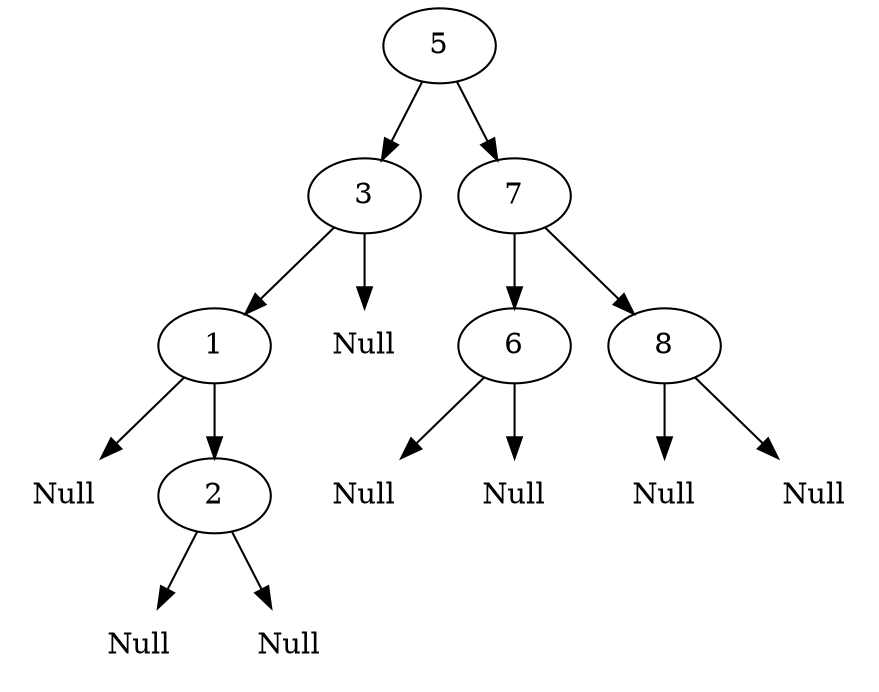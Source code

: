 digraph {
	node_5 [ label="5"];
	node_3 [ label="3"];
	node_1 [ label="1"];
	node_null_l_1 [label="Null", shape=none];
	node_2 [ label="2"];
	node_null_l_2 [label="Null", shape=none];
	node_null_r_2 [label="Null", shape=none];
	node_null_r_3 [label="Null", shape=none];
	node_7 [ label="7"];
	node_6 [ label="6"];
	node_null_l_6 [label="Null", shape=none];
	node_null_r_6 [label="Null", shape=none];
	node_8 [ label="8"];
	node_null_l_8 [label="Null", shape=none];
	node_null_r_8 [label="Null", shape=none];
	node_5 -> node_3;
	node_5 -> node_7;
	node_3 -> node_1;
	node_3 -> node_null_r_3;
	node_1 -> node_null_l_1;
	node_1 -> node_2;
	node_2 -> node_null_l_2;
	node_2 -> node_null_r_2;
	node_7 -> node_6;
	node_7 -> node_8;
	node_6 -> node_null_l_6;
	node_6 -> node_null_r_6;
	node_8 -> node_null_l_8;
	node_8 -> node_null_r_8;
}
